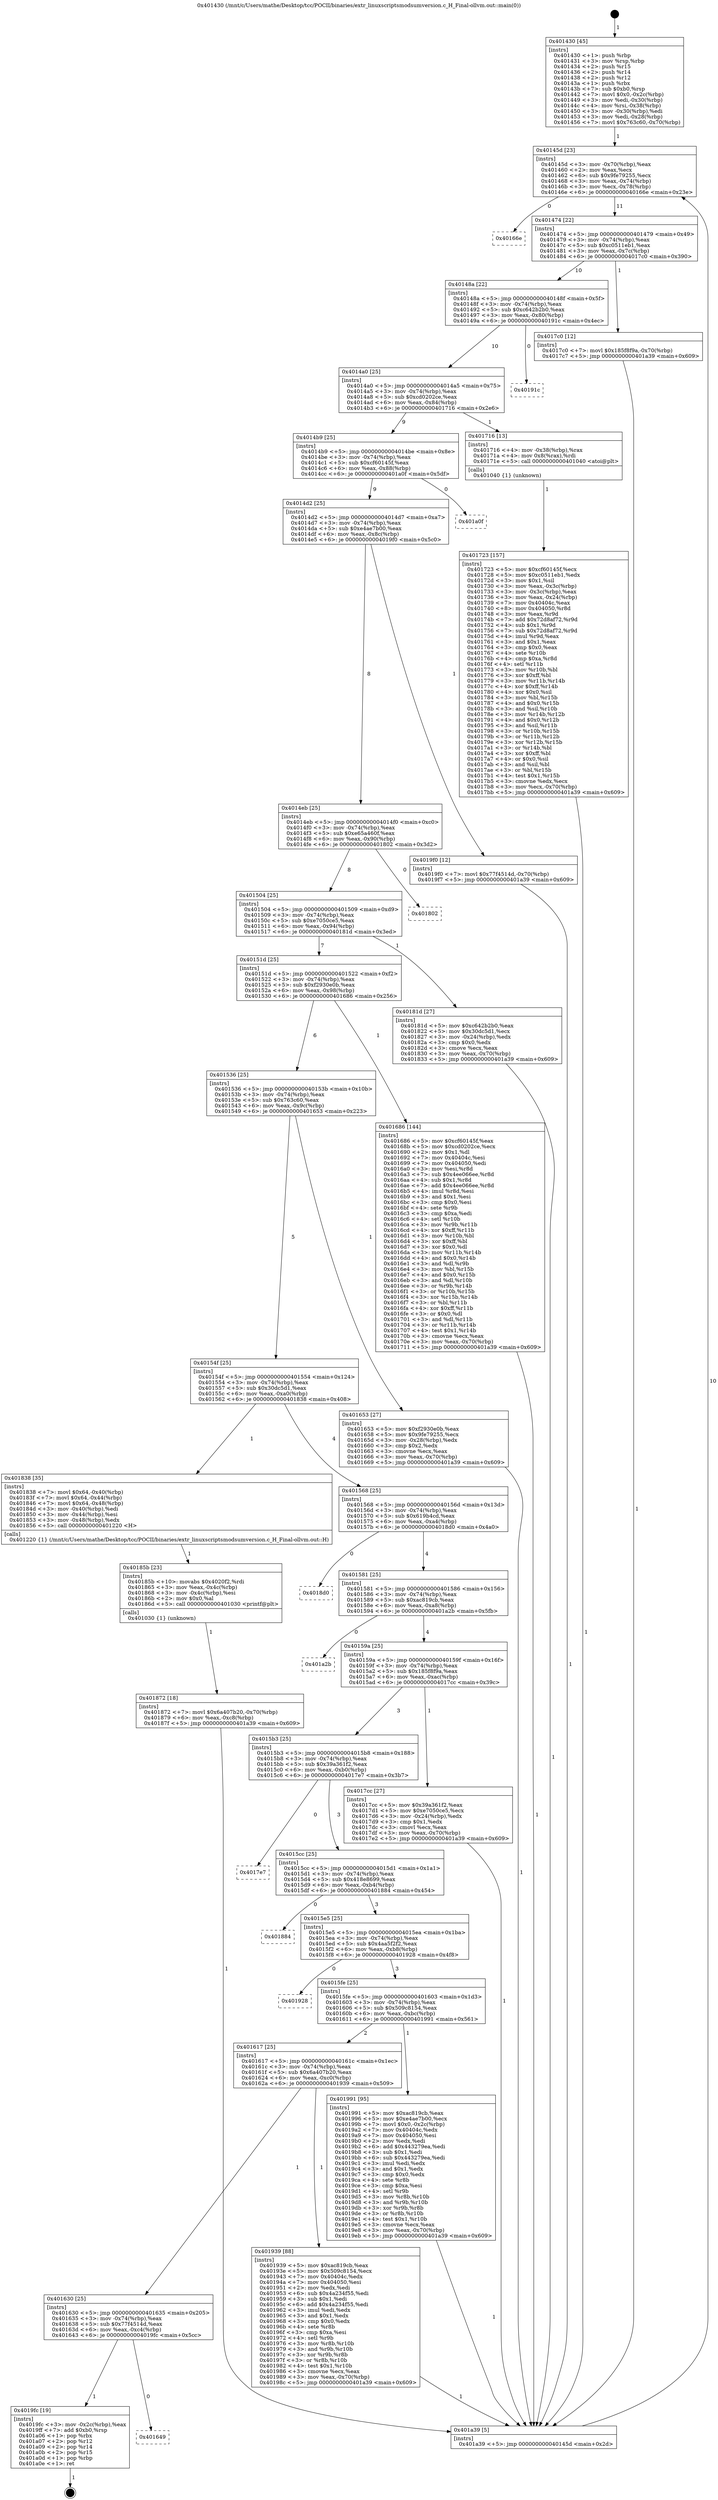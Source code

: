 digraph "0x401430" {
  label = "0x401430 (/mnt/c/Users/mathe/Desktop/tcc/POCII/binaries/extr_linuxscriptsmodsumversion.c_H_Final-ollvm.out::main(0))"
  labelloc = "t"
  node[shape=record]

  Entry [label="",width=0.3,height=0.3,shape=circle,fillcolor=black,style=filled]
  "0x40145d" [label="{
     0x40145d [23]\l
     | [instrs]\l
     &nbsp;&nbsp;0x40145d \<+3\>: mov -0x70(%rbp),%eax\l
     &nbsp;&nbsp;0x401460 \<+2\>: mov %eax,%ecx\l
     &nbsp;&nbsp;0x401462 \<+6\>: sub $0x9fe79255,%ecx\l
     &nbsp;&nbsp;0x401468 \<+3\>: mov %eax,-0x74(%rbp)\l
     &nbsp;&nbsp;0x40146b \<+3\>: mov %ecx,-0x78(%rbp)\l
     &nbsp;&nbsp;0x40146e \<+6\>: je 000000000040166e \<main+0x23e\>\l
  }"]
  "0x40166e" [label="{
     0x40166e\l
  }", style=dashed]
  "0x401474" [label="{
     0x401474 [22]\l
     | [instrs]\l
     &nbsp;&nbsp;0x401474 \<+5\>: jmp 0000000000401479 \<main+0x49\>\l
     &nbsp;&nbsp;0x401479 \<+3\>: mov -0x74(%rbp),%eax\l
     &nbsp;&nbsp;0x40147c \<+5\>: sub $0xc0511eb1,%eax\l
     &nbsp;&nbsp;0x401481 \<+3\>: mov %eax,-0x7c(%rbp)\l
     &nbsp;&nbsp;0x401484 \<+6\>: je 00000000004017c0 \<main+0x390\>\l
  }"]
  Exit [label="",width=0.3,height=0.3,shape=circle,fillcolor=black,style=filled,peripheries=2]
  "0x4017c0" [label="{
     0x4017c0 [12]\l
     | [instrs]\l
     &nbsp;&nbsp;0x4017c0 \<+7\>: movl $0x185f8f9a,-0x70(%rbp)\l
     &nbsp;&nbsp;0x4017c7 \<+5\>: jmp 0000000000401a39 \<main+0x609\>\l
  }"]
  "0x40148a" [label="{
     0x40148a [22]\l
     | [instrs]\l
     &nbsp;&nbsp;0x40148a \<+5\>: jmp 000000000040148f \<main+0x5f\>\l
     &nbsp;&nbsp;0x40148f \<+3\>: mov -0x74(%rbp),%eax\l
     &nbsp;&nbsp;0x401492 \<+5\>: sub $0xc642b2b0,%eax\l
     &nbsp;&nbsp;0x401497 \<+3\>: mov %eax,-0x80(%rbp)\l
     &nbsp;&nbsp;0x40149a \<+6\>: je 000000000040191c \<main+0x4ec\>\l
  }"]
  "0x401649" [label="{
     0x401649\l
  }", style=dashed]
  "0x40191c" [label="{
     0x40191c\l
  }", style=dashed]
  "0x4014a0" [label="{
     0x4014a0 [25]\l
     | [instrs]\l
     &nbsp;&nbsp;0x4014a0 \<+5\>: jmp 00000000004014a5 \<main+0x75\>\l
     &nbsp;&nbsp;0x4014a5 \<+3\>: mov -0x74(%rbp),%eax\l
     &nbsp;&nbsp;0x4014a8 \<+5\>: sub $0xcd0202ce,%eax\l
     &nbsp;&nbsp;0x4014ad \<+6\>: mov %eax,-0x84(%rbp)\l
     &nbsp;&nbsp;0x4014b3 \<+6\>: je 0000000000401716 \<main+0x2e6\>\l
  }"]
  "0x4019fc" [label="{
     0x4019fc [19]\l
     | [instrs]\l
     &nbsp;&nbsp;0x4019fc \<+3\>: mov -0x2c(%rbp),%eax\l
     &nbsp;&nbsp;0x4019ff \<+7\>: add $0xb0,%rsp\l
     &nbsp;&nbsp;0x401a06 \<+1\>: pop %rbx\l
     &nbsp;&nbsp;0x401a07 \<+2\>: pop %r12\l
     &nbsp;&nbsp;0x401a09 \<+2\>: pop %r14\l
     &nbsp;&nbsp;0x401a0b \<+2\>: pop %r15\l
     &nbsp;&nbsp;0x401a0d \<+1\>: pop %rbp\l
     &nbsp;&nbsp;0x401a0e \<+1\>: ret\l
  }"]
  "0x401716" [label="{
     0x401716 [13]\l
     | [instrs]\l
     &nbsp;&nbsp;0x401716 \<+4\>: mov -0x38(%rbp),%rax\l
     &nbsp;&nbsp;0x40171a \<+4\>: mov 0x8(%rax),%rdi\l
     &nbsp;&nbsp;0x40171e \<+5\>: call 0000000000401040 \<atoi@plt\>\l
     | [calls]\l
     &nbsp;&nbsp;0x401040 \{1\} (unknown)\l
  }"]
  "0x4014b9" [label="{
     0x4014b9 [25]\l
     | [instrs]\l
     &nbsp;&nbsp;0x4014b9 \<+5\>: jmp 00000000004014be \<main+0x8e\>\l
     &nbsp;&nbsp;0x4014be \<+3\>: mov -0x74(%rbp),%eax\l
     &nbsp;&nbsp;0x4014c1 \<+5\>: sub $0xcf60145f,%eax\l
     &nbsp;&nbsp;0x4014c6 \<+6\>: mov %eax,-0x88(%rbp)\l
     &nbsp;&nbsp;0x4014cc \<+6\>: je 0000000000401a0f \<main+0x5df\>\l
  }"]
  "0x401630" [label="{
     0x401630 [25]\l
     | [instrs]\l
     &nbsp;&nbsp;0x401630 \<+5\>: jmp 0000000000401635 \<main+0x205\>\l
     &nbsp;&nbsp;0x401635 \<+3\>: mov -0x74(%rbp),%eax\l
     &nbsp;&nbsp;0x401638 \<+5\>: sub $0x77f4514d,%eax\l
     &nbsp;&nbsp;0x40163d \<+6\>: mov %eax,-0xc4(%rbp)\l
     &nbsp;&nbsp;0x401643 \<+6\>: je 00000000004019fc \<main+0x5cc\>\l
  }"]
  "0x401a0f" [label="{
     0x401a0f\l
  }", style=dashed]
  "0x4014d2" [label="{
     0x4014d2 [25]\l
     | [instrs]\l
     &nbsp;&nbsp;0x4014d2 \<+5\>: jmp 00000000004014d7 \<main+0xa7\>\l
     &nbsp;&nbsp;0x4014d7 \<+3\>: mov -0x74(%rbp),%eax\l
     &nbsp;&nbsp;0x4014da \<+5\>: sub $0xe4ae7b00,%eax\l
     &nbsp;&nbsp;0x4014df \<+6\>: mov %eax,-0x8c(%rbp)\l
     &nbsp;&nbsp;0x4014e5 \<+6\>: je 00000000004019f0 \<main+0x5c0\>\l
  }"]
  "0x401939" [label="{
     0x401939 [88]\l
     | [instrs]\l
     &nbsp;&nbsp;0x401939 \<+5\>: mov $0xac819cb,%eax\l
     &nbsp;&nbsp;0x40193e \<+5\>: mov $0x509c8154,%ecx\l
     &nbsp;&nbsp;0x401943 \<+7\>: mov 0x40404c,%edx\l
     &nbsp;&nbsp;0x40194a \<+7\>: mov 0x404050,%esi\l
     &nbsp;&nbsp;0x401951 \<+2\>: mov %edx,%edi\l
     &nbsp;&nbsp;0x401953 \<+6\>: sub $0x4a234f55,%edi\l
     &nbsp;&nbsp;0x401959 \<+3\>: sub $0x1,%edi\l
     &nbsp;&nbsp;0x40195c \<+6\>: add $0x4a234f55,%edi\l
     &nbsp;&nbsp;0x401962 \<+3\>: imul %edi,%edx\l
     &nbsp;&nbsp;0x401965 \<+3\>: and $0x1,%edx\l
     &nbsp;&nbsp;0x401968 \<+3\>: cmp $0x0,%edx\l
     &nbsp;&nbsp;0x40196b \<+4\>: sete %r8b\l
     &nbsp;&nbsp;0x40196f \<+3\>: cmp $0xa,%esi\l
     &nbsp;&nbsp;0x401972 \<+4\>: setl %r9b\l
     &nbsp;&nbsp;0x401976 \<+3\>: mov %r8b,%r10b\l
     &nbsp;&nbsp;0x401979 \<+3\>: and %r9b,%r10b\l
     &nbsp;&nbsp;0x40197c \<+3\>: xor %r9b,%r8b\l
     &nbsp;&nbsp;0x40197f \<+3\>: or %r8b,%r10b\l
     &nbsp;&nbsp;0x401982 \<+4\>: test $0x1,%r10b\l
     &nbsp;&nbsp;0x401986 \<+3\>: cmovne %ecx,%eax\l
     &nbsp;&nbsp;0x401989 \<+3\>: mov %eax,-0x70(%rbp)\l
     &nbsp;&nbsp;0x40198c \<+5\>: jmp 0000000000401a39 \<main+0x609\>\l
  }"]
  "0x4019f0" [label="{
     0x4019f0 [12]\l
     | [instrs]\l
     &nbsp;&nbsp;0x4019f0 \<+7\>: movl $0x77f4514d,-0x70(%rbp)\l
     &nbsp;&nbsp;0x4019f7 \<+5\>: jmp 0000000000401a39 \<main+0x609\>\l
  }"]
  "0x4014eb" [label="{
     0x4014eb [25]\l
     | [instrs]\l
     &nbsp;&nbsp;0x4014eb \<+5\>: jmp 00000000004014f0 \<main+0xc0\>\l
     &nbsp;&nbsp;0x4014f0 \<+3\>: mov -0x74(%rbp),%eax\l
     &nbsp;&nbsp;0x4014f3 \<+5\>: sub $0xe65a460f,%eax\l
     &nbsp;&nbsp;0x4014f8 \<+6\>: mov %eax,-0x90(%rbp)\l
     &nbsp;&nbsp;0x4014fe \<+6\>: je 0000000000401802 \<main+0x3d2\>\l
  }"]
  "0x401617" [label="{
     0x401617 [25]\l
     | [instrs]\l
     &nbsp;&nbsp;0x401617 \<+5\>: jmp 000000000040161c \<main+0x1ec\>\l
     &nbsp;&nbsp;0x40161c \<+3\>: mov -0x74(%rbp),%eax\l
     &nbsp;&nbsp;0x40161f \<+5\>: sub $0x6a407b20,%eax\l
     &nbsp;&nbsp;0x401624 \<+6\>: mov %eax,-0xc0(%rbp)\l
     &nbsp;&nbsp;0x40162a \<+6\>: je 0000000000401939 \<main+0x509\>\l
  }"]
  "0x401802" [label="{
     0x401802\l
  }", style=dashed]
  "0x401504" [label="{
     0x401504 [25]\l
     | [instrs]\l
     &nbsp;&nbsp;0x401504 \<+5\>: jmp 0000000000401509 \<main+0xd9\>\l
     &nbsp;&nbsp;0x401509 \<+3\>: mov -0x74(%rbp),%eax\l
     &nbsp;&nbsp;0x40150c \<+5\>: sub $0xe7050ce5,%eax\l
     &nbsp;&nbsp;0x401511 \<+6\>: mov %eax,-0x94(%rbp)\l
     &nbsp;&nbsp;0x401517 \<+6\>: je 000000000040181d \<main+0x3ed\>\l
  }"]
  "0x401991" [label="{
     0x401991 [95]\l
     | [instrs]\l
     &nbsp;&nbsp;0x401991 \<+5\>: mov $0xac819cb,%eax\l
     &nbsp;&nbsp;0x401996 \<+5\>: mov $0xe4ae7b00,%ecx\l
     &nbsp;&nbsp;0x40199b \<+7\>: movl $0x0,-0x2c(%rbp)\l
     &nbsp;&nbsp;0x4019a2 \<+7\>: mov 0x40404c,%edx\l
     &nbsp;&nbsp;0x4019a9 \<+7\>: mov 0x404050,%esi\l
     &nbsp;&nbsp;0x4019b0 \<+2\>: mov %edx,%edi\l
     &nbsp;&nbsp;0x4019b2 \<+6\>: add $0x443279ea,%edi\l
     &nbsp;&nbsp;0x4019b8 \<+3\>: sub $0x1,%edi\l
     &nbsp;&nbsp;0x4019bb \<+6\>: sub $0x443279ea,%edi\l
     &nbsp;&nbsp;0x4019c1 \<+3\>: imul %edi,%edx\l
     &nbsp;&nbsp;0x4019c4 \<+3\>: and $0x1,%edx\l
     &nbsp;&nbsp;0x4019c7 \<+3\>: cmp $0x0,%edx\l
     &nbsp;&nbsp;0x4019ca \<+4\>: sete %r8b\l
     &nbsp;&nbsp;0x4019ce \<+3\>: cmp $0xa,%esi\l
     &nbsp;&nbsp;0x4019d1 \<+4\>: setl %r9b\l
     &nbsp;&nbsp;0x4019d5 \<+3\>: mov %r8b,%r10b\l
     &nbsp;&nbsp;0x4019d8 \<+3\>: and %r9b,%r10b\l
     &nbsp;&nbsp;0x4019db \<+3\>: xor %r9b,%r8b\l
     &nbsp;&nbsp;0x4019de \<+3\>: or %r8b,%r10b\l
     &nbsp;&nbsp;0x4019e1 \<+4\>: test $0x1,%r10b\l
     &nbsp;&nbsp;0x4019e5 \<+3\>: cmovne %ecx,%eax\l
     &nbsp;&nbsp;0x4019e8 \<+3\>: mov %eax,-0x70(%rbp)\l
     &nbsp;&nbsp;0x4019eb \<+5\>: jmp 0000000000401a39 \<main+0x609\>\l
  }"]
  "0x40181d" [label="{
     0x40181d [27]\l
     | [instrs]\l
     &nbsp;&nbsp;0x40181d \<+5\>: mov $0xc642b2b0,%eax\l
     &nbsp;&nbsp;0x401822 \<+5\>: mov $0x30dc5d1,%ecx\l
     &nbsp;&nbsp;0x401827 \<+3\>: mov -0x24(%rbp),%edx\l
     &nbsp;&nbsp;0x40182a \<+3\>: cmp $0x0,%edx\l
     &nbsp;&nbsp;0x40182d \<+3\>: cmove %ecx,%eax\l
     &nbsp;&nbsp;0x401830 \<+3\>: mov %eax,-0x70(%rbp)\l
     &nbsp;&nbsp;0x401833 \<+5\>: jmp 0000000000401a39 \<main+0x609\>\l
  }"]
  "0x40151d" [label="{
     0x40151d [25]\l
     | [instrs]\l
     &nbsp;&nbsp;0x40151d \<+5\>: jmp 0000000000401522 \<main+0xf2\>\l
     &nbsp;&nbsp;0x401522 \<+3\>: mov -0x74(%rbp),%eax\l
     &nbsp;&nbsp;0x401525 \<+5\>: sub $0xf2930e0b,%eax\l
     &nbsp;&nbsp;0x40152a \<+6\>: mov %eax,-0x98(%rbp)\l
     &nbsp;&nbsp;0x401530 \<+6\>: je 0000000000401686 \<main+0x256\>\l
  }"]
  "0x4015fe" [label="{
     0x4015fe [25]\l
     | [instrs]\l
     &nbsp;&nbsp;0x4015fe \<+5\>: jmp 0000000000401603 \<main+0x1d3\>\l
     &nbsp;&nbsp;0x401603 \<+3\>: mov -0x74(%rbp),%eax\l
     &nbsp;&nbsp;0x401606 \<+5\>: sub $0x509c8154,%eax\l
     &nbsp;&nbsp;0x40160b \<+6\>: mov %eax,-0xbc(%rbp)\l
     &nbsp;&nbsp;0x401611 \<+6\>: je 0000000000401991 \<main+0x561\>\l
  }"]
  "0x401686" [label="{
     0x401686 [144]\l
     | [instrs]\l
     &nbsp;&nbsp;0x401686 \<+5\>: mov $0xcf60145f,%eax\l
     &nbsp;&nbsp;0x40168b \<+5\>: mov $0xcd0202ce,%ecx\l
     &nbsp;&nbsp;0x401690 \<+2\>: mov $0x1,%dl\l
     &nbsp;&nbsp;0x401692 \<+7\>: mov 0x40404c,%esi\l
     &nbsp;&nbsp;0x401699 \<+7\>: mov 0x404050,%edi\l
     &nbsp;&nbsp;0x4016a0 \<+3\>: mov %esi,%r8d\l
     &nbsp;&nbsp;0x4016a3 \<+7\>: sub $0x4ee066ee,%r8d\l
     &nbsp;&nbsp;0x4016aa \<+4\>: sub $0x1,%r8d\l
     &nbsp;&nbsp;0x4016ae \<+7\>: add $0x4ee066ee,%r8d\l
     &nbsp;&nbsp;0x4016b5 \<+4\>: imul %r8d,%esi\l
     &nbsp;&nbsp;0x4016b9 \<+3\>: and $0x1,%esi\l
     &nbsp;&nbsp;0x4016bc \<+3\>: cmp $0x0,%esi\l
     &nbsp;&nbsp;0x4016bf \<+4\>: sete %r9b\l
     &nbsp;&nbsp;0x4016c3 \<+3\>: cmp $0xa,%edi\l
     &nbsp;&nbsp;0x4016c6 \<+4\>: setl %r10b\l
     &nbsp;&nbsp;0x4016ca \<+3\>: mov %r9b,%r11b\l
     &nbsp;&nbsp;0x4016cd \<+4\>: xor $0xff,%r11b\l
     &nbsp;&nbsp;0x4016d1 \<+3\>: mov %r10b,%bl\l
     &nbsp;&nbsp;0x4016d4 \<+3\>: xor $0xff,%bl\l
     &nbsp;&nbsp;0x4016d7 \<+3\>: xor $0x0,%dl\l
     &nbsp;&nbsp;0x4016da \<+3\>: mov %r11b,%r14b\l
     &nbsp;&nbsp;0x4016dd \<+4\>: and $0x0,%r14b\l
     &nbsp;&nbsp;0x4016e1 \<+3\>: and %dl,%r9b\l
     &nbsp;&nbsp;0x4016e4 \<+3\>: mov %bl,%r15b\l
     &nbsp;&nbsp;0x4016e7 \<+4\>: and $0x0,%r15b\l
     &nbsp;&nbsp;0x4016eb \<+3\>: and %dl,%r10b\l
     &nbsp;&nbsp;0x4016ee \<+3\>: or %r9b,%r14b\l
     &nbsp;&nbsp;0x4016f1 \<+3\>: or %r10b,%r15b\l
     &nbsp;&nbsp;0x4016f4 \<+3\>: xor %r15b,%r14b\l
     &nbsp;&nbsp;0x4016f7 \<+3\>: or %bl,%r11b\l
     &nbsp;&nbsp;0x4016fa \<+4\>: xor $0xff,%r11b\l
     &nbsp;&nbsp;0x4016fe \<+3\>: or $0x0,%dl\l
     &nbsp;&nbsp;0x401701 \<+3\>: and %dl,%r11b\l
     &nbsp;&nbsp;0x401704 \<+3\>: or %r11b,%r14b\l
     &nbsp;&nbsp;0x401707 \<+4\>: test $0x1,%r14b\l
     &nbsp;&nbsp;0x40170b \<+3\>: cmovne %ecx,%eax\l
     &nbsp;&nbsp;0x40170e \<+3\>: mov %eax,-0x70(%rbp)\l
     &nbsp;&nbsp;0x401711 \<+5\>: jmp 0000000000401a39 \<main+0x609\>\l
  }"]
  "0x401536" [label="{
     0x401536 [25]\l
     | [instrs]\l
     &nbsp;&nbsp;0x401536 \<+5\>: jmp 000000000040153b \<main+0x10b\>\l
     &nbsp;&nbsp;0x40153b \<+3\>: mov -0x74(%rbp),%eax\l
     &nbsp;&nbsp;0x40153e \<+5\>: sub $0x763c60,%eax\l
     &nbsp;&nbsp;0x401543 \<+6\>: mov %eax,-0x9c(%rbp)\l
     &nbsp;&nbsp;0x401549 \<+6\>: je 0000000000401653 \<main+0x223\>\l
  }"]
  "0x401928" [label="{
     0x401928\l
  }", style=dashed]
  "0x401653" [label="{
     0x401653 [27]\l
     | [instrs]\l
     &nbsp;&nbsp;0x401653 \<+5\>: mov $0xf2930e0b,%eax\l
     &nbsp;&nbsp;0x401658 \<+5\>: mov $0x9fe79255,%ecx\l
     &nbsp;&nbsp;0x40165d \<+3\>: mov -0x28(%rbp),%edx\l
     &nbsp;&nbsp;0x401660 \<+3\>: cmp $0x2,%edx\l
     &nbsp;&nbsp;0x401663 \<+3\>: cmovne %ecx,%eax\l
     &nbsp;&nbsp;0x401666 \<+3\>: mov %eax,-0x70(%rbp)\l
     &nbsp;&nbsp;0x401669 \<+5\>: jmp 0000000000401a39 \<main+0x609\>\l
  }"]
  "0x40154f" [label="{
     0x40154f [25]\l
     | [instrs]\l
     &nbsp;&nbsp;0x40154f \<+5\>: jmp 0000000000401554 \<main+0x124\>\l
     &nbsp;&nbsp;0x401554 \<+3\>: mov -0x74(%rbp),%eax\l
     &nbsp;&nbsp;0x401557 \<+5\>: sub $0x30dc5d1,%eax\l
     &nbsp;&nbsp;0x40155c \<+6\>: mov %eax,-0xa0(%rbp)\l
     &nbsp;&nbsp;0x401562 \<+6\>: je 0000000000401838 \<main+0x408\>\l
  }"]
  "0x401a39" [label="{
     0x401a39 [5]\l
     | [instrs]\l
     &nbsp;&nbsp;0x401a39 \<+5\>: jmp 000000000040145d \<main+0x2d\>\l
  }"]
  "0x401430" [label="{
     0x401430 [45]\l
     | [instrs]\l
     &nbsp;&nbsp;0x401430 \<+1\>: push %rbp\l
     &nbsp;&nbsp;0x401431 \<+3\>: mov %rsp,%rbp\l
     &nbsp;&nbsp;0x401434 \<+2\>: push %r15\l
     &nbsp;&nbsp;0x401436 \<+2\>: push %r14\l
     &nbsp;&nbsp;0x401438 \<+2\>: push %r12\l
     &nbsp;&nbsp;0x40143a \<+1\>: push %rbx\l
     &nbsp;&nbsp;0x40143b \<+7\>: sub $0xb0,%rsp\l
     &nbsp;&nbsp;0x401442 \<+7\>: movl $0x0,-0x2c(%rbp)\l
     &nbsp;&nbsp;0x401449 \<+3\>: mov %edi,-0x30(%rbp)\l
     &nbsp;&nbsp;0x40144c \<+4\>: mov %rsi,-0x38(%rbp)\l
     &nbsp;&nbsp;0x401450 \<+3\>: mov -0x30(%rbp),%edi\l
     &nbsp;&nbsp;0x401453 \<+3\>: mov %edi,-0x28(%rbp)\l
     &nbsp;&nbsp;0x401456 \<+7\>: movl $0x763c60,-0x70(%rbp)\l
  }"]
  "0x401723" [label="{
     0x401723 [157]\l
     | [instrs]\l
     &nbsp;&nbsp;0x401723 \<+5\>: mov $0xcf60145f,%ecx\l
     &nbsp;&nbsp;0x401728 \<+5\>: mov $0xc0511eb1,%edx\l
     &nbsp;&nbsp;0x40172d \<+3\>: mov $0x1,%sil\l
     &nbsp;&nbsp;0x401730 \<+3\>: mov %eax,-0x3c(%rbp)\l
     &nbsp;&nbsp;0x401733 \<+3\>: mov -0x3c(%rbp),%eax\l
     &nbsp;&nbsp;0x401736 \<+3\>: mov %eax,-0x24(%rbp)\l
     &nbsp;&nbsp;0x401739 \<+7\>: mov 0x40404c,%eax\l
     &nbsp;&nbsp;0x401740 \<+8\>: mov 0x404050,%r8d\l
     &nbsp;&nbsp;0x401748 \<+3\>: mov %eax,%r9d\l
     &nbsp;&nbsp;0x40174b \<+7\>: add $0x72d8af72,%r9d\l
     &nbsp;&nbsp;0x401752 \<+4\>: sub $0x1,%r9d\l
     &nbsp;&nbsp;0x401756 \<+7\>: sub $0x72d8af72,%r9d\l
     &nbsp;&nbsp;0x40175d \<+4\>: imul %r9d,%eax\l
     &nbsp;&nbsp;0x401761 \<+3\>: and $0x1,%eax\l
     &nbsp;&nbsp;0x401764 \<+3\>: cmp $0x0,%eax\l
     &nbsp;&nbsp;0x401767 \<+4\>: sete %r10b\l
     &nbsp;&nbsp;0x40176b \<+4\>: cmp $0xa,%r8d\l
     &nbsp;&nbsp;0x40176f \<+4\>: setl %r11b\l
     &nbsp;&nbsp;0x401773 \<+3\>: mov %r10b,%bl\l
     &nbsp;&nbsp;0x401776 \<+3\>: xor $0xff,%bl\l
     &nbsp;&nbsp;0x401779 \<+3\>: mov %r11b,%r14b\l
     &nbsp;&nbsp;0x40177c \<+4\>: xor $0xff,%r14b\l
     &nbsp;&nbsp;0x401780 \<+4\>: xor $0x0,%sil\l
     &nbsp;&nbsp;0x401784 \<+3\>: mov %bl,%r15b\l
     &nbsp;&nbsp;0x401787 \<+4\>: and $0x0,%r15b\l
     &nbsp;&nbsp;0x40178b \<+3\>: and %sil,%r10b\l
     &nbsp;&nbsp;0x40178e \<+3\>: mov %r14b,%r12b\l
     &nbsp;&nbsp;0x401791 \<+4\>: and $0x0,%r12b\l
     &nbsp;&nbsp;0x401795 \<+3\>: and %sil,%r11b\l
     &nbsp;&nbsp;0x401798 \<+3\>: or %r10b,%r15b\l
     &nbsp;&nbsp;0x40179b \<+3\>: or %r11b,%r12b\l
     &nbsp;&nbsp;0x40179e \<+3\>: xor %r12b,%r15b\l
     &nbsp;&nbsp;0x4017a1 \<+3\>: or %r14b,%bl\l
     &nbsp;&nbsp;0x4017a4 \<+3\>: xor $0xff,%bl\l
     &nbsp;&nbsp;0x4017a7 \<+4\>: or $0x0,%sil\l
     &nbsp;&nbsp;0x4017ab \<+3\>: and %sil,%bl\l
     &nbsp;&nbsp;0x4017ae \<+3\>: or %bl,%r15b\l
     &nbsp;&nbsp;0x4017b1 \<+4\>: test $0x1,%r15b\l
     &nbsp;&nbsp;0x4017b5 \<+3\>: cmovne %edx,%ecx\l
     &nbsp;&nbsp;0x4017b8 \<+3\>: mov %ecx,-0x70(%rbp)\l
     &nbsp;&nbsp;0x4017bb \<+5\>: jmp 0000000000401a39 \<main+0x609\>\l
  }"]
  "0x4015e5" [label="{
     0x4015e5 [25]\l
     | [instrs]\l
     &nbsp;&nbsp;0x4015e5 \<+5\>: jmp 00000000004015ea \<main+0x1ba\>\l
     &nbsp;&nbsp;0x4015ea \<+3\>: mov -0x74(%rbp),%eax\l
     &nbsp;&nbsp;0x4015ed \<+5\>: sub $0x4aa5f2f2,%eax\l
     &nbsp;&nbsp;0x4015f2 \<+6\>: mov %eax,-0xb8(%rbp)\l
     &nbsp;&nbsp;0x4015f8 \<+6\>: je 0000000000401928 \<main+0x4f8\>\l
  }"]
  "0x401838" [label="{
     0x401838 [35]\l
     | [instrs]\l
     &nbsp;&nbsp;0x401838 \<+7\>: movl $0x64,-0x40(%rbp)\l
     &nbsp;&nbsp;0x40183f \<+7\>: movl $0x64,-0x44(%rbp)\l
     &nbsp;&nbsp;0x401846 \<+7\>: movl $0x64,-0x48(%rbp)\l
     &nbsp;&nbsp;0x40184d \<+3\>: mov -0x40(%rbp),%edi\l
     &nbsp;&nbsp;0x401850 \<+3\>: mov -0x44(%rbp),%esi\l
     &nbsp;&nbsp;0x401853 \<+3\>: mov -0x48(%rbp),%edx\l
     &nbsp;&nbsp;0x401856 \<+5\>: call 0000000000401220 \<H\>\l
     | [calls]\l
     &nbsp;&nbsp;0x401220 \{1\} (/mnt/c/Users/mathe/Desktop/tcc/POCII/binaries/extr_linuxscriptsmodsumversion.c_H_Final-ollvm.out::H)\l
  }"]
  "0x401568" [label="{
     0x401568 [25]\l
     | [instrs]\l
     &nbsp;&nbsp;0x401568 \<+5\>: jmp 000000000040156d \<main+0x13d\>\l
     &nbsp;&nbsp;0x40156d \<+3\>: mov -0x74(%rbp),%eax\l
     &nbsp;&nbsp;0x401570 \<+5\>: sub $0x619b4cd,%eax\l
     &nbsp;&nbsp;0x401575 \<+6\>: mov %eax,-0xa4(%rbp)\l
     &nbsp;&nbsp;0x40157b \<+6\>: je 00000000004018d0 \<main+0x4a0\>\l
  }"]
  "0x401884" [label="{
     0x401884\l
  }", style=dashed]
  "0x4018d0" [label="{
     0x4018d0\l
  }", style=dashed]
  "0x401581" [label="{
     0x401581 [25]\l
     | [instrs]\l
     &nbsp;&nbsp;0x401581 \<+5\>: jmp 0000000000401586 \<main+0x156\>\l
     &nbsp;&nbsp;0x401586 \<+3\>: mov -0x74(%rbp),%eax\l
     &nbsp;&nbsp;0x401589 \<+5\>: sub $0xac819cb,%eax\l
     &nbsp;&nbsp;0x40158e \<+6\>: mov %eax,-0xa8(%rbp)\l
     &nbsp;&nbsp;0x401594 \<+6\>: je 0000000000401a2b \<main+0x5fb\>\l
  }"]
  "0x4015cc" [label="{
     0x4015cc [25]\l
     | [instrs]\l
     &nbsp;&nbsp;0x4015cc \<+5\>: jmp 00000000004015d1 \<main+0x1a1\>\l
     &nbsp;&nbsp;0x4015d1 \<+3\>: mov -0x74(%rbp),%eax\l
     &nbsp;&nbsp;0x4015d4 \<+5\>: sub $0x418e8699,%eax\l
     &nbsp;&nbsp;0x4015d9 \<+6\>: mov %eax,-0xb4(%rbp)\l
     &nbsp;&nbsp;0x4015df \<+6\>: je 0000000000401884 \<main+0x454\>\l
  }"]
  "0x401a2b" [label="{
     0x401a2b\l
  }", style=dashed]
  "0x40159a" [label="{
     0x40159a [25]\l
     | [instrs]\l
     &nbsp;&nbsp;0x40159a \<+5\>: jmp 000000000040159f \<main+0x16f\>\l
     &nbsp;&nbsp;0x40159f \<+3\>: mov -0x74(%rbp),%eax\l
     &nbsp;&nbsp;0x4015a2 \<+5\>: sub $0x185f8f9a,%eax\l
     &nbsp;&nbsp;0x4015a7 \<+6\>: mov %eax,-0xac(%rbp)\l
     &nbsp;&nbsp;0x4015ad \<+6\>: je 00000000004017cc \<main+0x39c\>\l
  }"]
  "0x4017e7" [label="{
     0x4017e7\l
  }", style=dashed]
  "0x4017cc" [label="{
     0x4017cc [27]\l
     | [instrs]\l
     &nbsp;&nbsp;0x4017cc \<+5\>: mov $0x39a361f2,%eax\l
     &nbsp;&nbsp;0x4017d1 \<+5\>: mov $0xe7050ce5,%ecx\l
     &nbsp;&nbsp;0x4017d6 \<+3\>: mov -0x24(%rbp),%edx\l
     &nbsp;&nbsp;0x4017d9 \<+3\>: cmp $0x1,%edx\l
     &nbsp;&nbsp;0x4017dc \<+3\>: cmovl %ecx,%eax\l
     &nbsp;&nbsp;0x4017df \<+3\>: mov %eax,-0x70(%rbp)\l
     &nbsp;&nbsp;0x4017e2 \<+5\>: jmp 0000000000401a39 \<main+0x609\>\l
  }"]
  "0x4015b3" [label="{
     0x4015b3 [25]\l
     | [instrs]\l
     &nbsp;&nbsp;0x4015b3 \<+5\>: jmp 00000000004015b8 \<main+0x188\>\l
     &nbsp;&nbsp;0x4015b8 \<+3\>: mov -0x74(%rbp),%eax\l
     &nbsp;&nbsp;0x4015bb \<+5\>: sub $0x39a361f2,%eax\l
     &nbsp;&nbsp;0x4015c0 \<+6\>: mov %eax,-0xb0(%rbp)\l
     &nbsp;&nbsp;0x4015c6 \<+6\>: je 00000000004017e7 \<main+0x3b7\>\l
  }"]
  "0x40185b" [label="{
     0x40185b [23]\l
     | [instrs]\l
     &nbsp;&nbsp;0x40185b \<+10\>: movabs $0x4020f2,%rdi\l
     &nbsp;&nbsp;0x401865 \<+3\>: mov %eax,-0x4c(%rbp)\l
     &nbsp;&nbsp;0x401868 \<+3\>: mov -0x4c(%rbp),%esi\l
     &nbsp;&nbsp;0x40186b \<+2\>: mov $0x0,%al\l
     &nbsp;&nbsp;0x40186d \<+5\>: call 0000000000401030 \<printf@plt\>\l
     | [calls]\l
     &nbsp;&nbsp;0x401030 \{1\} (unknown)\l
  }"]
  "0x401872" [label="{
     0x401872 [18]\l
     | [instrs]\l
     &nbsp;&nbsp;0x401872 \<+7\>: movl $0x6a407b20,-0x70(%rbp)\l
     &nbsp;&nbsp;0x401879 \<+6\>: mov %eax,-0xc8(%rbp)\l
     &nbsp;&nbsp;0x40187f \<+5\>: jmp 0000000000401a39 \<main+0x609\>\l
  }"]
  Entry -> "0x401430" [label=" 1"]
  "0x40145d" -> "0x40166e" [label=" 0"]
  "0x40145d" -> "0x401474" [label=" 11"]
  "0x4019fc" -> Exit [label=" 1"]
  "0x401474" -> "0x4017c0" [label=" 1"]
  "0x401474" -> "0x40148a" [label=" 10"]
  "0x401630" -> "0x401649" [label=" 0"]
  "0x40148a" -> "0x40191c" [label=" 0"]
  "0x40148a" -> "0x4014a0" [label=" 10"]
  "0x401630" -> "0x4019fc" [label=" 1"]
  "0x4014a0" -> "0x401716" [label=" 1"]
  "0x4014a0" -> "0x4014b9" [label=" 9"]
  "0x4019f0" -> "0x401a39" [label=" 1"]
  "0x4014b9" -> "0x401a0f" [label=" 0"]
  "0x4014b9" -> "0x4014d2" [label=" 9"]
  "0x401991" -> "0x401a39" [label=" 1"]
  "0x4014d2" -> "0x4019f0" [label=" 1"]
  "0x4014d2" -> "0x4014eb" [label=" 8"]
  "0x401939" -> "0x401a39" [label=" 1"]
  "0x4014eb" -> "0x401802" [label=" 0"]
  "0x4014eb" -> "0x401504" [label=" 8"]
  "0x401617" -> "0x401939" [label=" 1"]
  "0x401504" -> "0x40181d" [label=" 1"]
  "0x401504" -> "0x40151d" [label=" 7"]
  "0x401617" -> "0x401630" [label=" 1"]
  "0x40151d" -> "0x401686" [label=" 1"]
  "0x40151d" -> "0x401536" [label=" 6"]
  "0x4015fe" -> "0x401991" [label=" 1"]
  "0x401536" -> "0x401653" [label=" 1"]
  "0x401536" -> "0x40154f" [label=" 5"]
  "0x401653" -> "0x401a39" [label=" 1"]
  "0x401430" -> "0x40145d" [label=" 1"]
  "0x401a39" -> "0x40145d" [label=" 10"]
  "0x401686" -> "0x401a39" [label=" 1"]
  "0x401716" -> "0x401723" [label=" 1"]
  "0x401723" -> "0x401a39" [label=" 1"]
  "0x4017c0" -> "0x401a39" [label=" 1"]
  "0x4015fe" -> "0x401617" [label=" 2"]
  "0x40154f" -> "0x401838" [label=" 1"]
  "0x40154f" -> "0x401568" [label=" 4"]
  "0x4015e5" -> "0x401928" [label=" 0"]
  "0x401568" -> "0x4018d0" [label=" 0"]
  "0x401568" -> "0x401581" [label=" 4"]
  "0x4015e5" -> "0x4015fe" [label=" 3"]
  "0x401581" -> "0x401a2b" [label=" 0"]
  "0x401581" -> "0x40159a" [label=" 4"]
  "0x4015cc" -> "0x401884" [label=" 0"]
  "0x40159a" -> "0x4017cc" [label=" 1"]
  "0x40159a" -> "0x4015b3" [label=" 3"]
  "0x4017cc" -> "0x401a39" [label=" 1"]
  "0x40181d" -> "0x401a39" [label=" 1"]
  "0x401838" -> "0x40185b" [label=" 1"]
  "0x40185b" -> "0x401872" [label=" 1"]
  "0x401872" -> "0x401a39" [label=" 1"]
  "0x4015cc" -> "0x4015e5" [label=" 3"]
  "0x4015b3" -> "0x4017e7" [label=" 0"]
  "0x4015b3" -> "0x4015cc" [label=" 3"]
}
